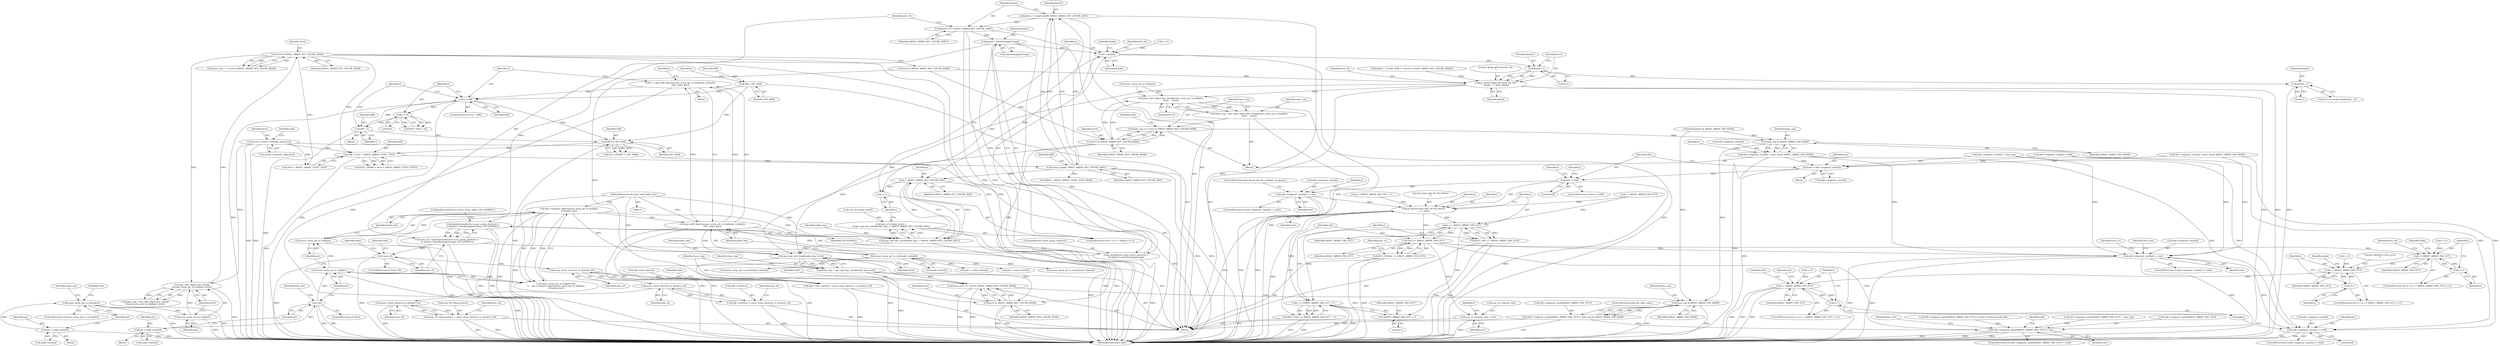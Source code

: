 digraph "0_linux_ea6789980fdaa610d7eb63602c746bf6ec70cd2b@API" {
"1000924" [label="(Call,keylen * sizeof(unsigned long))"];
"1000915" [label="(Call,keylen >>= ASSOC_ARRAY_KEY_CHUNK_SHIFT)"];
"1000910" [label="(Call,keylen = round_up(diff, ASSOC_ARRAY_KEY_CHUNK_SIZE))"];
"1000912" [label="(Call,round_up(diff, ASSOC_ARRAY_KEY_CHUNK_SIZE))"];
"1000905" [label="(Call,diff < level + ASSOC_ARRAY_LEVEL_STEP)"];
"1000901" [label="(Call,diff == INT_MAX)"];
"1000889" [label="(Call,x < diff)"];
"1000878" [label="(Call,x = ops->diff_objects(assoc_array_ptr_to_leaf(node->slots[i]),\n\t\t\t\t\t  index_key))"];
"1000880" [label="(Call,ops->diff_objects(assoc_array_ptr_to_leaf(node->slots[i]),\n\t\t\t\t\t  index_key))"];
"1000881" [label="(Call,assoc_array_ptr_to_leaf(node->slots[i]))"];
"1000202" [label="(Call,ops->compare_object(assoc_array_ptr_to_leaf(ptr),\n\t\t\t\t\tindex_key))"];
"1000203" [label="(Call,assoc_array_ptr_to_leaf(ptr))"];
"1000200" [label="(Call,assoc_array_ptr_is_leaf(ptr))"];
"1000191" [label="(Call,!ptr)"];
"1000183" [label="(Call,ptr = node->slots[i])"];
"1000119" [label="(MethodParameterIn,const void *index_key)"];
"1000864" [label="(Call,diff = INT_MAX)"];
"1000897" [label="(Call,diff = x)"];
"1000894" [label="(Call,x < 0)"];
"1000148" [label="(Call,level\t= result->terminal_node.level)"];
"1000345" [label="(Call,level & ASSOC_ARRAY_KEY_CHUNK_MASK)"];
"1000339" [label="(Call,ops->get_object_key_chunk(\n\t\t\tassoc_array_ptr_to_leaf(ptr), level))"];
"1000340" [label="(Call,assoc_array_ptr_to_leaf(ptr))"];
"1000323" [label="(Call,assoc_array_ptr_is_meta(ptr))"];
"1000315" [label="(Call,ptr = node->slots[i])"];
"1000920" [label="(Call,kzalloc(sizeof(struct assoc_array_shortcut) +\n\t\t\t keylen * sizeof(unsigned long), GFP_KERNEL))"];
"1000918" [label="(Call,new_s0 = kzalloc(sizeof(struct assoc_array_shortcut) +\n\t\t\t keylen * sizeof(unsigned long), GFP_KERNEL))"];
"1000930" [label="(Call,!new_s0)"];
"1000940" [label="(Call,assoc_array_shortcut_to_ptr(new_s0))"];
"1000934" [label="(Call,edit->new_meta[2] = assoc_array_shortcut_to_ptr(new_s0))"];
"1000950" [label="(Call,assoc_array_shortcut_to_ptr(new_s0))"];
"1000942" [label="(Call,edit->set[0].to = assoc_array_shortcut_to_ptr(new_s0))"];
"1000976" [label="(Call,assoc_array_shortcut_to_ptr(new_s0))"];
"1000972" [label="(Call,new_n0->back_pointer = assoc_array_shortcut_to_ptr(new_s0))"];
"1000921" [label="(Call,sizeof(struct assoc_array_shortcut) +\n\t\t\t keylen * sizeof(unsigned long))"];
"1001016" [label="(Call,i < keylen)"];
"1001029" [label="(Call,i * ASSOC_ARRAY_KEY_CHUNK_SIZE)"];
"1001019" [label="(Call,i++)"];
"1001027" [label="(Call,ops->get_key_chunk(index_key, i * ASSOC_ARRAY_KEY_CHUNK_SIZE))"];
"1001021" [label="(Call,new_s0->index_key[i] =\n\t\t\tops->get_key_chunk(index_key, i * ASSOC_ARRAY_KEY_CHUNK_SIZE))"];
"1001094" [label="(Call,ops->get_key_chunk(index_key, level))"];
"1001092" [label="(Call,base_seg = ops->get_key_chunk(index_key, level))"];
"1001097" [label="(Call,base_seg >>= level & ASSOC_ARRAY_KEY_CHUNK_MASK)"];
"1001108" [label="(Call,base_seg & ASSOC_ARRAY_FAN_MASK)"];
"1001102" [label="(Call,edit->segment_cache[ASSOC_ARRAY_FAN_OUT] = base_seg & ASSOC_ARRAY_FAN_MASK)"];
"1000666" [label="(Call,edit->segment_cache[ASSOC_ARRAY_FAN_OUT] != slot)"];
"1001099" [label="(Call,level & ASSOC_ARRAY_KEY_CHUNK_MASK)"];
"1001041" [label="(Call,keylen - 1)"];
"1001039" [label="(Call,pr_devel(\"blank off [%zu] %d: %lx\n\", keylen - 1, level, blank))"];
"1001074" [label="(Call,ops->get_object_key_chunk(assoc_array_ptr_to_leaf(ptr),\n\t\t\t\t\t\t     level))"];
"1001072" [label="(Call,base_seg = ops->get_object_key_chunk(assoc_array_ptr_to_leaf(ptr),\n\t\t\t\t\t\t     level))"];
"1001078" [label="(Call,base_seg >>= level & ASSOC_ARRAY_KEY_CHUNK_MASK)"];
"1001089" [label="(Call,base_seg & ASSOC_ARRAY_FAN_MASK)"];
"1001083" [label="(Call,edit->segment_cache[i] = base_seg & ASSOC_ARRAY_FAN_MASK)"];
"1000478" [label="(Call,slot = edit->segment_cache[i])"];
"1000486" [label="(Call,slot != 0xff)"];
"1000503" [label="(Call,edit->segment_cache[j] == slot)"];
"1000512" [label="(Call,pr_devel(\"same slot: %x %x [%02x]\n\", i, j, slot))"];
"1000518" [label="(Call,i >= ASSOC_ARRAY_FAN_OUT)"];
"1000517" [label="(Call,BUG_ON(i >= ASSOC_ARRAY_FAN_OUT))"];
"1000522" [label="(Call,j >= ASSOC_ARRAY_FAN_OUT + 1)"];
"1000521" [label="(Call,BUG_ON(j >= ASSOC_ARRAY_FAN_OUT + 1))"];
"1000524" [label="(Call,ASSOC_ARRAY_FAN_OUT + 1)"];
"1000528" [label="(Call,slot >= ASSOC_ARRAY_FAN_OUT)"];
"1000527" [label="(Call,BUG_ON(slot >= ASSOC_ARRAY_FAN_OUT))"];
"1000531" [label="(Call,new_n1->parent_slot = slot)"];
"1000540" [label="(Call,i < ASSOC_ARRAY_FAN_OUT)"];
"1000543" [label="(Call,i++)"];
"1000598" [label="(Call,i < ASSOC_ARRAY_FAN_OUT)"];
"1000601" [label="(Call,i++)"];
"1000732" [label="(Call,i < ASSOC_ARRAY_FAN_OUT)"];
"1000735" [label="(Call,i++)"];
"1000613" [label="(Call,edit->segment_cache[i] == slot)"];
"1000739" [label="(Call,edit->segment_cache[i] == 0xff)"];
"1001080" [label="(Call,level & ASSOC_ARRAY_KEY_CHUNK_MASK)"];
"1001051" [label="(Call,keylen - 1)"];
"1000919" [label="(Identifier,new_s0)"];
"1000977" [label="(Identifier,new_s0)"];
"1001047" [label="(Call,new_s0->index_key[keylen - 1])"];
"1000182" [label="(Block,)"];
"1000509" [label="(Identifier,slot)"];
"1000326" [label="(Call,edit->segment_cache[i] = 0xff)"];
"1001065" [label="(Call,ptr = node->slots[i])"];
"1000943" [label="(Call,edit->set[0].to)"];
"1000486" [label="(Call,slot != 0xff)"];
"1000315" [label="(Call,ptr = node->slots[i])"];
"1000930" [label="(Call,!new_s0)"];
"1000314" [label="(Block,)"];
"1000866" [label="(Identifier,INT_MAX)"];
"1000522" [label="(Call,j >= ASSOC_ARRAY_FAN_OUT + 1)"];
"1001112" [label="(MethodReturn,static bool)"];
"1001098" [label="(Identifier,base_seg)"];
"1000530" [label="(Identifier,ASSOC_ARRAY_FAN_OUT)"];
"1000487" [label="(Identifier,slot)"];
"1000729" [label="(Call,i = 0)"];
"1001094" [label="(Call,ops->get_key_chunk(index_key, level))"];
"1001040" [label="(Literal,\"blank off [%zu] %d: %lx\n\")"];
"1001072" [label="(Call,base_seg = ops->get_object_key_chunk(assoc_array_ptr_to_leaf(ptr),\n\t\t\t\t\t\t     level))"];
"1001073" [label="(Identifier,base_seg)"];
"1001064" [label="(Block,)"];
"1000479" [label="(Identifier,slot)"];
"1000920" [label="(Call,kzalloc(sizeof(struct assoc_array_shortcut) +\n\t\t\t keylen * sizeof(unsigned long), GFP_KERNEL))"];
"1000747" [label="(Call,ptr = node->slots[i])"];
"1000346" [label="(Identifier,level)"];
"1001074" [label="(Call,ops->get_object_key_chunk(assoc_array_ptr_to_leaf(ptr),\n\t\t\t\t\t\t     level))"];
"1000608" [label="(Identifier,node)"];
"1001101" [label="(Identifier,ASSOC_ARRAY_KEY_CHUNK_MASK)"];
"1000732" [label="(Call,i < ASSOC_ARRAY_FAN_OUT)"];
"1000950" [label="(Call,assoc_array_shortcut_to_ptr(new_s0))"];
"1000541" [label="(Identifier,i)"];
"1000905" [label="(Call,diff < level + ASSOC_ARRAY_LEVEL_STEP)"];
"1001078" [label="(Call,base_seg >>= level & ASSOC_ARRAY_KEY_CHUNK_MASK)"];
"1000904" [label="(Call,BUG_ON(diff < level + ASSOC_ARRAY_LEVEL_STEP))"];
"1000514" [label="(Identifier,i)"];
"1001019" [label="(Call,i++)"];
"1000195" [label="(Identifier,free_slot)"];
"1000976" [label="(Call,assoc_array_shortcut_to_ptr(new_s0))"];
"1000946" [label="(Identifier,edit)"];
"1001099" [label="(Call,level & ASSOC_ARRAY_KEY_CHUNK_MASK)"];
"1000537" [label="(Call,i = 0)"];
"1000533" [label="(Identifier,new_n1)"];
"1000893" [label="(Call,BUG_ON(x < 0))"];
"1001063" [label="(Identifier,i)"];
"1001012" [label="(ControlStructure,for (i = 0; i < keylen; i++))"];
"1000510" [label="(ControlStructure,goto found_slot_for_multiple_occupancy;)"];
"1001102" [label="(Call,edit->segment_cache[ASSOC_ARRAY_FAN_OUT] = base_seg & ASSOC_ARRAY_FAN_MASK)"];
"1000906" [label="(Identifier,diff)"];
"1000887" [label="(Identifier,index_key)"];
"1001095" [label="(Identifier,index_key)"];
"1000924" [label="(Call,keylen * sizeof(unsigned long))"];
"1001024" [label="(Identifier,new_s0)"];
"1001013" [label="(Call,i = 0)"];
"1000512" [label="(Call,pr_devel(\"same slot: %x %x [%02x]\n\", i, j, slot))"];
"1000922" [label="(Call,sizeof(struct assoc_array_shortcut))"];
"1001091" [label="(Identifier,ASSOC_ARRAY_FAN_MASK)"];
"1000503" [label="(Call,edit->segment_cache[j] == slot)"];
"1000734" [label="(Identifier,ASSOC_ARRAY_FAN_OUT)"];
"1000897" [label="(Call,diff = x)"];
"1000942" [label="(Call,edit->set[0].to = assoc_array_shortcut_to_ptr(new_s0))"];
"1000929" [label="(ControlStructure,if (!new_s0))"];
"1000495" [label="(Call,j < ASSOC_ARRAY_FAN_OUT + 1)"];
"1000595" [label="(Call,i = 0)"];
"1000738" [label="(ControlStructure,if (edit->segment_cache[i] == 0xff))"];
"1001081" [label="(Identifier,level)"];
"1001103" [label="(Call,edit->segment_cache[ASSOC_ARRAY_FAN_OUT])"];
"1000911" [label="(Identifier,keylen)"];
"1000513" [label="(Literal,\"same slot: %x %x [%02x]\n\")"];
"1001021" [label="(Call,new_s0->index_key[i] =\n\t\t\tops->get_key_chunk(index_key, i * ASSOC_ARRAY_KEY_CHUNK_SIZE))"];
"1001036" [label="(Call,level & ASSOC_ARRAY_KEY_CHUNK_MASK)"];
"1001020" [label="(Identifier,i)"];
"1001105" [label="(Identifier,edit)"];
"1000205" [label="(Identifier,index_key)"];
"1000940" [label="(Call,assoc_array_shortcut_to_ptr(new_s0))"];
"1000890" [label="(Identifier,x)"];
"1001096" [label="(Identifier,level)"];
"1000527" [label="(Call,BUG_ON(slot >= ASSOC_ARRAY_FAN_OUT))"];
"1000323" [label="(Call,assoc_array_ptr_is_meta(ptr))"];
"1000340" [label="(Call,assoc_array_ptr_to_leaf(ptr))"];
"1000520" [label="(Identifier,ASSOC_ARRAY_FAN_OUT)"];
"1001022" [label="(Call,new_s0->index_key[i])"];
"1000740" [label="(Call,edit->segment_cache[i])"];
"1000546" [label="(Call,assoc_array_ptr_is_meta(node->slots[i]))"];
"1000119" [label="(MethodParameterIn,const void *index_key)"];
"1000672" [label="(Identifier,slot)"];
"1001090" [label="(Identifier,base_seg)"];
"1000542" [label="(Identifier,ASSOC_ARRAY_FAN_OUT)"];
"1000918" [label="(Call,new_s0 = kzalloc(sizeof(struct assoc_array_shortcut) +\n\t\t\t keylen * sizeof(unsigned long), GFP_KERNEL))"];
"1000575" [label="(Identifier,new_n0)"];
"1000876" [label="(Block,)"];
"1000200" [label="(Call,assoc_array_ptr_is_leaf(ptr))"];
"1001092" [label="(Call,base_seg = ops->get_key_chunk(index_key, level))"];
"1001049" [label="(Identifier,new_s0)"];
"1000477" [label="(Block,)"];
"1000488" [label="(Literal,0xff)"];
"1001052" [label="(Identifier,keylen)"];
"1000341" [label="(Identifier,ptr)"];
"1000917" [label="(Identifier,ASSOC_ARRAY_KEY_CHUNK_SHIFT)"];
"1000544" [label="(Identifier,i)"];
"1001053" [label="(Literal,1)"];
"1001051" [label="(Call,keylen - 1)"];
"1000925" [label="(Identifier,keylen)"];
"1000869" [label="(Identifier,i)"];
"1000149" [label="(Identifier,level)"];
"1001079" [label="(Identifier,base_seg)"];
"1000619" [label="(Identifier,slot)"];
"1001018" [label="(Identifier,keylen)"];
"1000933" [label="(Identifier,false)"];
"1000642" [label="(Identifier,free_slot)"];
"1000192" [label="(Identifier,ptr)"];
"1000343" [label="(Call,base_seg >>= level & ASSOC_ARRAY_KEY_CHUNK_MASK)"];
"1000614" [label="(Call,edit->segment_cache[i])"];
"1001089" [label="(Call,base_seg & ASSOC_ARRAY_FAN_MASK)"];
"1000910" [label="(Call,keylen = round_up(diff, ASSOC_ARRAY_KEY_CHUNK_SIZE))"];
"1000748" [label="(Identifier,ptr)"];
"1000889" [label="(Call,x < diff)"];
"1000728" [label="(ControlStructure,for (i = 0; i < ASSOC_ARRAY_FAN_OUT; i++))"];
"1000521" [label="(Call,BUG_ON(j >= ASSOC_ARRAY_FAN_OUT + 1))"];
"1000941" [label="(Identifier,new_s0)"];
"1000523" [label="(Identifier,j)"];
"1000926" [label="(Call,sizeof(unsigned long))"];
"1000624" [label="(Identifier,new_n1)"];
"1000914" [label="(Identifier,ASSOC_ARRAY_KEY_CHUNK_SIZE)"];
"1000677" [label="(Identifier,free_slot)"];
"1001028" [label="(Identifier,index_key)"];
"1000348" [label="(Call,edit->segment_cache[i] = base_seg & ASSOC_ARRAY_FAN_MASK)"];
"1000894" [label="(Call,x < 0)"];
"1001108" [label="(Call,base_seg & ASSOC_ARRAY_FAN_MASK)"];
"1000901" [label="(Call,diff == INT_MAX)"];
"1000973" [label="(Call,new_n0->back_pointer)"];
"1001080" [label="(Call,level & ASSOC_ARRAY_KEY_CHUNK_MASK)"];
"1000891" [label="(Identifier,diff)"];
"1000345" [label="(Call,level & ASSOC_ARRAY_KEY_CHUNK_MASK)"];
"1000491" [label="(Identifier,j)"];
"1001100" [label="(Identifier,level)"];
"1001033" [label="(Identifier,blank)"];
"1000602" [label="(Identifier,i)"];
"1000540" [label="(Call,i < ASSOC_ARRAY_FAN_OUT)"];
"1000666" [label="(Call,edit->segment_cache[ASSOC_ARRAY_FAN_OUT] != slot)"];
"1000531" [label="(Call,new_n1->parent_slot = slot)"];
"1000517" [label="(Call,BUG_ON(i >= ASSOC_ARRAY_FAN_OUT))"];
"1000600" [label="(Identifier,ASSOC_ARRAY_FAN_OUT)"];
"1000155" [label="(Call,edit->segment_cache[ASSOC_ARRAY_FAN_OUT] = result->terminal_node.slot)"];
"1000204" [label="(Identifier,ptr)"];
"1000934" [label="(Call,edit->new_meta[2] = assoc_array_shortcut_to_ptr(new_s0))"];
"1000485" [label="(ControlStructure,if (slot != 0xff))"];
"1000880" [label="(Call,ops->diff_objects(assoc_array_ptr_to_leaf(node->slots[i]),\n\t\t\t\t\t  index_key))"];
"1000529" [label="(Identifier,slot)"];
"1000733" [label="(Identifier,i)"];
"1000535" [label="(Identifier,slot)"];
"1000742" [label="(Identifier,edit)"];
"1000190" [label="(ControlStructure,if (!ptr))"];
"1000480" [label="(Call,edit->segment_cache[i])"];
"1001083" [label="(Call,edit->segment_cache[i] = base_seg & ASSOC_ARRAY_FAN_MASK)"];
"1000915" [label="(Call,keylen >>= ASSOC_ARRAY_KEY_CHUNK_SHIFT)"];
"1000337" [label="(Call,base_seg = ops->get_object_key_chunk(\n\t\t\tassoc_array_ptr_to_leaf(ptr), level))"];
"1000875" [label="(Identifier,i)"];
"1000902" [label="(Identifier,diff)"];
"1000148" [label="(Call,level\t= result->terminal_node.level)"];
"1000538" [label="(Identifier,i)"];
"1001045" [label="(Identifier,blank)"];
"1001075" [label="(Call,assoc_array_ptr_to_leaf(ptr))"];
"1000536" [label="(ControlStructure,for (i = 0; i < ASSOC_ARRAY_FAN_OUT; i++))"];
"1000792" [label="(Identifier,ptr)"];
"1000183" [label="(Call,ptr = node->slots[i])"];
"1000888" [label="(ControlStructure,if (x < diff))"];
"1000931" [label="(Identifier,new_s0)"];
"1000937" [label="(Identifier,edit)"];
"1000532" [label="(Call,new_n1->parent_slot)"];
"1000549" [label="(Identifier,node)"];
"1000613" [label="(Call,edit->segment_cache[i] == slot)"];
"1000476" [label="(Identifier,i)"];
"1000864" [label="(Call,diff = INT_MAX)"];
"1000347" [label="(Identifier,ASSOC_ARRAY_KEY_CHUNK_MASK)"];
"1000329" [label="(Identifier,edit)"];
"1000896" [label="(Literal,0)"];
"1000338" [label="(Identifier,base_seg)"];
"1001041" [label="(Call,keylen - 1)"];
"1001111" [label="(ControlStructure,goto do_split_node;)"];
"1000665" [label="(ControlStructure,if (edit->segment_cache[ASSOC_ARRAY_FAN_OUT] != slot))"];
"1001077" [label="(Identifier,level)"];
"1000525" [label="(Identifier,ASSOC_ARRAY_FAN_OUT)"];
"1000283" [label="(Call,kzalloc(sizeof(struct assoc_array_node), GFP_KERNEL))"];
"1000704" [label="(Identifier,edit)"];
"1000516" [label="(Identifier,slot)"];
"1001086" [label="(Identifier,edit)"];
"1000524" [label="(Call,ASSOC_ARRAY_FAN_OUT + 1)"];
"1000745" [label="(Literal,0xff)"];
"1000317" [label="(Call,node->slots[i])"];
"1000150" [label="(Call,result->terminal_node.level)"];
"1001027" [label="(Call,ops->get_key_chunk(index_key, i * ASSOC_ARRAY_KEY_CHUNK_SIZE))"];
"1000543" [label="(Call,i++)"];
"1000662" [label="(Literal,\"filtered: f=%x n=%x\n\")"];
"1000158" [label="(Identifier,edit)"];
"1000601" [label="(Call,i++)"];
"1001042" [label="(Identifier,keylen)"];
"1000403" [label="(Call,edit->segment_cache[ASSOC_ARRAY_FAN_OUT] ^ base_seg)"];
"1000916" [label="(Identifier,keylen)"];
"1000121" [label="(Block,)"];
"1000912" [label="(Call,round_up(diff, ASSOC_ARRAY_KEY_CHUNK_SIZE))"];
"1000865" [label="(Identifier,diff)"];
"1000342" [label="(Identifier,level)"];
"1000324" [label="(Identifier,ptr)"];
"1000384" [label="(Call,edit->segment_cache[i] ^ base_seg)"];
"1000515" [label="(Identifier,j)"];
"1000519" [label="(Identifier,i)"];
"1000667" [label="(Call,edit->segment_cache[ASSOC_ARRAY_FAN_OUT])"];
"1000612" [label="(ControlStructure,if (edit->segment_cache[i] == slot))"];
"1000972" [label="(Call,new_n0->back_pointer = assoc_array_shortcut_to_ptr(new_s0))"];
"1000913" [label="(Identifier,diff)"];
"1000881" [label="(Call,assoc_array_ptr_to_leaf(node->slots[i]))"];
"1001084" [label="(Call,edit->segment_cache[i])"];
"1000316" [label="(Identifier,ptr)"];
"1000903" [label="(Identifier,INT_MAX)"];
"1001017" [label="(Identifier,i)"];
"1000526" [label="(Literal,1)"];
"1000739" [label="(Call,edit->segment_cache[i] == 0xff)"];
"1000191" [label="(Call,!ptr)"];
"1000900" [label="(Call,BUG_ON(diff == INT_MAX))"];
"1000478" [label="(Call,slot = edit->segment_cache[i])"];
"1001032" [label="(Call,blank = ULONG_MAX << (level & ASSOC_ARRAY_KEY_CHUNK_MASK))"];
"1000518" [label="(Call,i >= ASSOC_ARRAY_FAN_OUT)"];
"1000502" [label="(ControlStructure,if (edit->segment_cache[j] == slot))"];
"1001093" [label="(Identifier,base_seg)"];
"1000504" [label="(Call,edit->segment_cache[j])"];
"1000184" [label="(Identifier,ptr)"];
"1000898" [label="(Identifier,diff)"];
"1001029" [label="(Call,i * ASSOC_ARRAY_KEY_CHUNK_SIZE)"];
"1000735" [label="(Call,i++)"];
"1001001" [label="(Call,diff & ~ASSOC_ARRAY_LEVEL_STEP_MASK)"];
"1000203" [label="(Call,assoc_array_ptr_to_leaf(ptr))"];
"1000879" [label="(Identifier,x)"];
"1000935" [label="(Call,edit->new_meta[2])"];
"1000501" [label="(Identifier,j)"];
"1000892" [label="(Block,)"];
"1000954" [label="(Identifier,new_s0)"];
"1000396" [label="(Call,dissimilarity & ASSOC_ARRAY_FAN_MASK)"];
"1000951" [label="(Identifier,new_s0)"];
"1000907" [label="(Call,level + ASSOC_ARRAY_LEVEL_STEP)"];
"1000472" [label="(Call,i < ASSOC_ARRAY_FAN_OUT)"];
"1000878" [label="(Call,x = ops->diff_objects(assoc_array_ptr_to_leaf(node->slots[i]),\n\t\t\t\t\t  index_key))"];
"1001039" [label="(Call,pr_devel(\"blank off [%zu] %d: %lx\n\", keylen - 1, level, blank))"];
"1000895" [label="(Identifier,x)"];
"1000882" [label="(Call,node->slots[i])"];
"1000322" [label="(ControlStructure,if (assoc_array_ptr_is_meta(ptr)))"];
"1001097" [label="(Call,base_seg >>= level & ASSOC_ARRAY_KEY_CHUNK_MASK)"];
"1001043" [label="(Literal,1)"];
"1000202" [label="(Call,ops->compare_object(assoc_array_ptr_to_leaf(ptr),\n\t\t\t\t\tindex_key))"];
"1001016" [label="(Call,i < keylen)"];
"1000921" [label="(Call,sizeof(struct assoc_array_shortcut) +\n\t\t\t keylen * sizeof(unsigned long))"];
"1001082" [label="(Identifier,ASSOC_ARRAY_KEY_CHUNK_MASK)"];
"1000528" [label="(Call,slot >= ASSOC_ARRAY_FAN_OUT)"];
"1000201" [label="(Identifier,ptr)"];
"1001031" [label="(Identifier,ASSOC_ARRAY_KEY_CHUNK_SIZE)"];
"1000928" [label="(Identifier,GFP_KERNEL)"];
"1001030" [label="(Identifier,i)"];
"1000598" [label="(Call,i < ASSOC_ARRAY_FAN_OUT)"];
"1000599" [label="(Identifier,i)"];
"1001109" [label="(Identifier,base_seg)"];
"1000736" [label="(Identifier,i)"];
"1000339" [label="(Call,ops->get_object_key_chunk(\n\t\t\tassoc_array_ptr_to_leaf(ptr), level))"];
"1001044" [label="(Identifier,level)"];
"1000185" [label="(Call,node->slots[i])"];
"1000199" [label="(Call,assoc_array_ptr_is_leaf(ptr) &&\n\t\t    ops->compare_object(assoc_array_ptr_to_leaf(ptr),\n\t\t\t\t\tindex_key))"];
"1000980" [label="(Identifier,new_n0)"];
"1000899" [label="(Identifier,x)"];
"1001110" [label="(Identifier,ASSOC_ARRAY_FAN_MASK)"];
"1000605" [label="(Call,assoc_array_ptr_is_meta(node->slots[i]))"];
"1000594" [label="(ControlStructure,for (i = 0; i < ASSOC_ARRAY_FAN_OUT; i++))"];
"1000924" -> "1000921"  [label="AST: "];
"1000924" -> "1000926"  [label="CFG: "];
"1000925" -> "1000924"  [label="AST: "];
"1000926" -> "1000924"  [label="AST: "];
"1000921" -> "1000924"  [label="CFG: "];
"1000924" -> "1001112"  [label="DDG: "];
"1000924" -> "1000920"  [label="DDG: "];
"1000924" -> "1000921"  [label="DDG: "];
"1000915" -> "1000924"  [label="DDG: "];
"1000924" -> "1001016"  [label="DDG: "];
"1000915" -> "1000121"  [label="AST: "];
"1000915" -> "1000917"  [label="CFG: "];
"1000916" -> "1000915"  [label="AST: "];
"1000917" -> "1000915"  [label="AST: "];
"1000919" -> "1000915"  [label="CFG: "];
"1000915" -> "1001112"  [label="DDG: "];
"1000915" -> "1001112"  [label="DDG: "];
"1000910" -> "1000915"  [label="DDG: "];
"1000910" -> "1000121"  [label="AST: "];
"1000910" -> "1000912"  [label="CFG: "];
"1000911" -> "1000910"  [label="AST: "];
"1000912" -> "1000910"  [label="AST: "];
"1000916" -> "1000910"  [label="CFG: "];
"1000910" -> "1001112"  [label="DDG: "];
"1000912" -> "1000910"  [label="DDG: "];
"1000912" -> "1000910"  [label="DDG: "];
"1000912" -> "1000914"  [label="CFG: "];
"1000913" -> "1000912"  [label="AST: "];
"1000914" -> "1000912"  [label="AST: "];
"1000912" -> "1001112"  [label="DDG: "];
"1000912" -> "1001112"  [label="DDG: "];
"1000905" -> "1000912"  [label="DDG: "];
"1000912" -> "1001001"  [label="DDG: "];
"1000912" -> "1001029"  [label="DDG: "];
"1000905" -> "1000904"  [label="AST: "];
"1000905" -> "1000907"  [label="CFG: "];
"1000906" -> "1000905"  [label="AST: "];
"1000907" -> "1000905"  [label="AST: "];
"1000904" -> "1000905"  [label="CFG: "];
"1000905" -> "1001112"  [label="DDG: "];
"1000905" -> "1000904"  [label="DDG: "];
"1000905" -> "1000904"  [label="DDG: "];
"1000901" -> "1000905"  [label="DDG: "];
"1000148" -> "1000905"  [label="DDG: "];
"1000345" -> "1000905"  [label="DDG: "];
"1000901" -> "1000900"  [label="AST: "];
"1000901" -> "1000903"  [label="CFG: "];
"1000902" -> "1000901"  [label="AST: "];
"1000903" -> "1000901"  [label="AST: "];
"1000900" -> "1000901"  [label="CFG: "];
"1000901" -> "1001112"  [label="DDG: "];
"1000901" -> "1000900"  [label="DDG: "];
"1000901" -> "1000900"  [label="DDG: "];
"1000889" -> "1000901"  [label="DDG: "];
"1000864" -> "1000901"  [label="DDG: "];
"1000897" -> "1000901"  [label="DDG: "];
"1000889" -> "1000888"  [label="AST: "];
"1000889" -> "1000891"  [label="CFG: "];
"1000890" -> "1000889"  [label="AST: "];
"1000891" -> "1000889"  [label="AST: "];
"1000895" -> "1000889"  [label="CFG: "];
"1000875" -> "1000889"  [label="CFG: "];
"1000889" -> "1001112"  [label="DDG: "];
"1000889" -> "1001112"  [label="DDG: "];
"1000878" -> "1000889"  [label="DDG: "];
"1000864" -> "1000889"  [label="DDG: "];
"1000897" -> "1000889"  [label="DDG: "];
"1000889" -> "1000894"  [label="DDG: "];
"1000878" -> "1000876"  [label="AST: "];
"1000878" -> "1000880"  [label="CFG: "];
"1000879" -> "1000878"  [label="AST: "];
"1000880" -> "1000878"  [label="AST: "];
"1000890" -> "1000878"  [label="CFG: "];
"1000878" -> "1001112"  [label="DDG: "];
"1000880" -> "1000878"  [label="DDG: "];
"1000880" -> "1000878"  [label="DDG: "];
"1000880" -> "1000887"  [label="CFG: "];
"1000881" -> "1000880"  [label="AST: "];
"1000887" -> "1000880"  [label="AST: "];
"1000880" -> "1001112"  [label="DDG: "];
"1000880" -> "1001112"  [label="DDG: "];
"1000881" -> "1000880"  [label="DDG: "];
"1000202" -> "1000880"  [label="DDG: "];
"1000119" -> "1000880"  [label="DDG: "];
"1000880" -> "1001027"  [label="DDG: "];
"1000880" -> "1001094"  [label="DDG: "];
"1000881" -> "1000882"  [label="CFG: "];
"1000882" -> "1000881"  [label="AST: "];
"1000887" -> "1000881"  [label="CFG: "];
"1000881" -> "1001112"  [label="DDG: "];
"1000881" -> "1000546"  [label="DDG: "];
"1000881" -> "1000605"  [label="DDG: "];
"1000881" -> "1000747"  [label="DDG: "];
"1000881" -> "1001065"  [label="DDG: "];
"1000202" -> "1000199"  [label="AST: "];
"1000202" -> "1000205"  [label="CFG: "];
"1000203" -> "1000202"  [label="AST: "];
"1000205" -> "1000202"  [label="AST: "];
"1000199" -> "1000202"  [label="CFG: "];
"1000202" -> "1001112"  [label="DDG: "];
"1000202" -> "1001112"  [label="DDG: "];
"1000202" -> "1000199"  [label="DDG: "];
"1000202" -> "1000199"  [label="DDG: "];
"1000203" -> "1000202"  [label="DDG: "];
"1000119" -> "1000202"  [label="DDG: "];
"1000202" -> "1001027"  [label="DDG: "];
"1000202" -> "1001094"  [label="DDG: "];
"1000203" -> "1000204"  [label="CFG: "];
"1000204" -> "1000203"  [label="AST: "];
"1000205" -> "1000203"  [label="CFG: "];
"1000203" -> "1001112"  [label="DDG: "];
"1000200" -> "1000203"  [label="DDG: "];
"1000200" -> "1000199"  [label="AST: "];
"1000200" -> "1000201"  [label="CFG: "];
"1000201" -> "1000200"  [label="AST: "];
"1000204" -> "1000200"  [label="CFG: "];
"1000199" -> "1000200"  [label="CFG: "];
"1000200" -> "1001112"  [label="DDG: "];
"1000200" -> "1000199"  [label="DDG: "];
"1000191" -> "1000200"  [label="DDG: "];
"1000191" -> "1000190"  [label="AST: "];
"1000191" -> "1000192"  [label="CFG: "];
"1000192" -> "1000191"  [label="AST: "];
"1000195" -> "1000191"  [label="CFG: "];
"1000201" -> "1000191"  [label="CFG: "];
"1000191" -> "1001112"  [label="DDG: "];
"1000191" -> "1001112"  [label="DDG: "];
"1000183" -> "1000191"  [label="DDG: "];
"1000183" -> "1000182"  [label="AST: "];
"1000183" -> "1000185"  [label="CFG: "];
"1000184" -> "1000183"  [label="AST: "];
"1000185" -> "1000183"  [label="AST: "];
"1000192" -> "1000183"  [label="CFG: "];
"1000183" -> "1001112"  [label="DDG: "];
"1000119" -> "1000116"  [label="AST: "];
"1000119" -> "1001112"  [label="DDG: "];
"1000119" -> "1001027"  [label="DDG: "];
"1000119" -> "1001094"  [label="DDG: "];
"1000864" -> "1000121"  [label="AST: "];
"1000864" -> "1000866"  [label="CFG: "];
"1000865" -> "1000864"  [label="AST: "];
"1000866" -> "1000864"  [label="AST: "];
"1000869" -> "1000864"  [label="CFG: "];
"1000897" -> "1000892"  [label="AST: "];
"1000897" -> "1000899"  [label="CFG: "];
"1000898" -> "1000897"  [label="AST: "];
"1000899" -> "1000897"  [label="AST: "];
"1000875" -> "1000897"  [label="CFG: "];
"1000897" -> "1001112"  [label="DDG: "];
"1000894" -> "1000897"  [label="DDG: "];
"1000894" -> "1000893"  [label="AST: "];
"1000894" -> "1000896"  [label="CFG: "];
"1000895" -> "1000894"  [label="AST: "];
"1000896" -> "1000894"  [label="AST: "];
"1000893" -> "1000894"  [label="CFG: "];
"1000894" -> "1000893"  [label="DDG: "];
"1000894" -> "1000893"  [label="DDG: "];
"1000148" -> "1000121"  [label="AST: "];
"1000148" -> "1000150"  [label="CFG: "];
"1000149" -> "1000148"  [label="AST: "];
"1000150" -> "1000148"  [label="AST: "];
"1000158" -> "1000148"  [label="CFG: "];
"1000148" -> "1001112"  [label="DDG: "];
"1000148" -> "1001112"  [label="DDG: "];
"1000148" -> "1000339"  [label="DDG: "];
"1000148" -> "1000907"  [label="DDG: "];
"1000345" -> "1000343"  [label="AST: "];
"1000345" -> "1000347"  [label="CFG: "];
"1000346" -> "1000345"  [label="AST: "];
"1000347" -> "1000345"  [label="AST: "];
"1000343" -> "1000345"  [label="CFG: "];
"1000345" -> "1001112"  [label="DDG: "];
"1000345" -> "1001112"  [label="DDG: "];
"1000345" -> "1000339"  [label="DDG: "];
"1000345" -> "1000343"  [label="DDG: "];
"1000345" -> "1000343"  [label="DDG: "];
"1000339" -> "1000345"  [label="DDG: "];
"1000345" -> "1000907"  [label="DDG: "];
"1000345" -> "1001036"  [label="DDG: "];
"1000339" -> "1000337"  [label="AST: "];
"1000339" -> "1000342"  [label="CFG: "];
"1000340" -> "1000339"  [label="AST: "];
"1000342" -> "1000339"  [label="AST: "];
"1000337" -> "1000339"  [label="CFG: "];
"1000339" -> "1001112"  [label="DDG: "];
"1000339" -> "1000337"  [label="DDG: "];
"1000339" -> "1000337"  [label="DDG: "];
"1000340" -> "1000339"  [label="DDG: "];
"1000340" -> "1000341"  [label="CFG: "];
"1000341" -> "1000340"  [label="AST: "];
"1000342" -> "1000340"  [label="CFG: "];
"1000340" -> "1001112"  [label="DDG: "];
"1000323" -> "1000340"  [label="DDG: "];
"1000323" -> "1000322"  [label="AST: "];
"1000323" -> "1000324"  [label="CFG: "];
"1000324" -> "1000323"  [label="AST: "];
"1000329" -> "1000323"  [label="CFG: "];
"1000338" -> "1000323"  [label="CFG: "];
"1000323" -> "1001112"  [label="DDG: "];
"1000323" -> "1001112"  [label="DDG: "];
"1000315" -> "1000323"  [label="DDG: "];
"1000315" -> "1000314"  [label="AST: "];
"1000315" -> "1000317"  [label="CFG: "];
"1000316" -> "1000315"  [label="AST: "];
"1000317" -> "1000315"  [label="AST: "];
"1000324" -> "1000315"  [label="CFG: "];
"1000315" -> "1001112"  [label="DDG: "];
"1000920" -> "1000918"  [label="AST: "];
"1000920" -> "1000928"  [label="CFG: "];
"1000921" -> "1000920"  [label="AST: "];
"1000928" -> "1000920"  [label="AST: "];
"1000918" -> "1000920"  [label="CFG: "];
"1000920" -> "1001112"  [label="DDG: "];
"1000920" -> "1001112"  [label="DDG: "];
"1000920" -> "1000918"  [label="DDG: "];
"1000920" -> "1000918"  [label="DDG: "];
"1000283" -> "1000920"  [label="DDG: "];
"1000918" -> "1000121"  [label="AST: "];
"1000919" -> "1000918"  [label="AST: "];
"1000931" -> "1000918"  [label="CFG: "];
"1000918" -> "1001112"  [label="DDG: "];
"1000918" -> "1000930"  [label="DDG: "];
"1000930" -> "1000929"  [label="AST: "];
"1000930" -> "1000931"  [label="CFG: "];
"1000931" -> "1000930"  [label="AST: "];
"1000933" -> "1000930"  [label="CFG: "];
"1000937" -> "1000930"  [label="CFG: "];
"1000930" -> "1001112"  [label="DDG: "];
"1000930" -> "1001112"  [label="DDG: "];
"1000930" -> "1000940"  [label="DDG: "];
"1000940" -> "1000934"  [label="AST: "];
"1000940" -> "1000941"  [label="CFG: "];
"1000941" -> "1000940"  [label="AST: "];
"1000934" -> "1000940"  [label="CFG: "];
"1000940" -> "1000934"  [label="DDG: "];
"1000940" -> "1000950"  [label="DDG: "];
"1000934" -> "1000121"  [label="AST: "];
"1000935" -> "1000934"  [label="AST: "];
"1000946" -> "1000934"  [label="CFG: "];
"1000934" -> "1001112"  [label="DDG: "];
"1000950" -> "1000942"  [label="AST: "];
"1000950" -> "1000951"  [label="CFG: "];
"1000951" -> "1000950"  [label="AST: "];
"1000942" -> "1000950"  [label="CFG: "];
"1000950" -> "1000942"  [label="DDG: "];
"1000950" -> "1000976"  [label="DDG: "];
"1000942" -> "1000121"  [label="AST: "];
"1000943" -> "1000942"  [label="AST: "];
"1000954" -> "1000942"  [label="CFG: "];
"1000942" -> "1001112"  [label="DDG: "];
"1000976" -> "1000972"  [label="AST: "];
"1000976" -> "1000977"  [label="CFG: "];
"1000977" -> "1000976"  [label="AST: "];
"1000972" -> "1000976"  [label="CFG: "];
"1000976" -> "1001112"  [label="DDG: "];
"1000976" -> "1000972"  [label="DDG: "];
"1000972" -> "1000121"  [label="AST: "];
"1000973" -> "1000972"  [label="AST: "];
"1000980" -> "1000972"  [label="CFG: "];
"1000972" -> "1001112"  [label="DDG: "];
"1000972" -> "1001112"  [label="DDG: "];
"1000922" -> "1000921"  [label="AST: "];
"1000928" -> "1000921"  [label="CFG: "];
"1000921" -> "1001112"  [label="DDG: "];
"1001016" -> "1001012"  [label="AST: "];
"1001016" -> "1001018"  [label="CFG: "];
"1001017" -> "1001016"  [label="AST: "];
"1001018" -> "1001016"  [label="AST: "];
"1001024" -> "1001016"  [label="CFG: "];
"1001033" -> "1001016"  [label="CFG: "];
"1001016" -> "1001112"  [label="DDG: "];
"1001019" -> "1001016"  [label="DDG: "];
"1001013" -> "1001016"  [label="DDG: "];
"1001016" -> "1001029"  [label="DDG: "];
"1001016" -> "1001041"  [label="DDG: "];
"1001029" -> "1001027"  [label="AST: "];
"1001029" -> "1001031"  [label="CFG: "];
"1001030" -> "1001029"  [label="AST: "];
"1001031" -> "1001029"  [label="AST: "];
"1001027" -> "1001029"  [label="CFG: "];
"1001029" -> "1001112"  [label="DDG: "];
"1001029" -> "1001019"  [label="DDG: "];
"1001029" -> "1001027"  [label="DDG: "];
"1001029" -> "1001027"  [label="DDG: "];
"1001019" -> "1001012"  [label="AST: "];
"1001019" -> "1001020"  [label="CFG: "];
"1001020" -> "1001019"  [label="AST: "];
"1001017" -> "1001019"  [label="CFG: "];
"1001027" -> "1001021"  [label="AST: "];
"1001028" -> "1001027"  [label="AST: "];
"1001021" -> "1001027"  [label="CFG: "];
"1001027" -> "1001112"  [label="DDG: "];
"1001027" -> "1001021"  [label="DDG: "];
"1001027" -> "1001021"  [label="DDG: "];
"1001027" -> "1001094"  [label="DDG: "];
"1001021" -> "1001012"  [label="AST: "];
"1001022" -> "1001021"  [label="AST: "];
"1001020" -> "1001021"  [label="CFG: "];
"1001021" -> "1001112"  [label="DDG: "];
"1001021" -> "1001112"  [label="DDG: "];
"1001094" -> "1001092"  [label="AST: "];
"1001094" -> "1001096"  [label="CFG: "];
"1001095" -> "1001094"  [label="AST: "];
"1001096" -> "1001094"  [label="AST: "];
"1001092" -> "1001094"  [label="CFG: "];
"1001094" -> "1001112"  [label="DDG: "];
"1001094" -> "1001092"  [label="DDG: "];
"1001094" -> "1001092"  [label="DDG: "];
"1001039" -> "1001094"  [label="DDG: "];
"1001080" -> "1001094"  [label="DDG: "];
"1001094" -> "1001099"  [label="DDG: "];
"1001092" -> "1000121"  [label="AST: "];
"1001093" -> "1001092"  [label="AST: "];
"1001098" -> "1001092"  [label="CFG: "];
"1001092" -> "1001112"  [label="DDG: "];
"1001092" -> "1001097"  [label="DDG: "];
"1001097" -> "1000121"  [label="AST: "];
"1001097" -> "1001099"  [label="CFG: "];
"1001098" -> "1001097"  [label="AST: "];
"1001099" -> "1001097"  [label="AST: "];
"1001105" -> "1001097"  [label="CFG: "];
"1001097" -> "1001112"  [label="DDG: "];
"1001097" -> "1001112"  [label="DDG: "];
"1001099" -> "1001097"  [label="DDG: "];
"1001099" -> "1001097"  [label="DDG: "];
"1001097" -> "1001108"  [label="DDG: "];
"1001108" -> "1001102"  [label="AST: "];
"1001108" -> "1001110"  [label="CFG: "];
"1001109" -> "1001108"  [label="AST: "];
"1001110" -> "1001108"  [label="AST: "];
"1001102" -> "1001108"  [label="CFG: "];
"1001108" -> "1001112"  [label="DDG: "];
"1001108" -> "1001112"  [label="DDG: "];
"1001108" -> "1001102"  [label="DDG: "];
"1001108" -> "1001102"  [label="DDG: "];
"1000396" -> "1001108"  [label="DDG: "];
"1001089" -> "1001108"  [label="DDG: "];
"1001102" -> "1000121"  [label="AST: "];
"1001103" -> "1001102"  [label="AST: "];
"1001111" -> "1001102"  [label="CFG: "];
"1001102" -> "1001112"  [label="DDG: "];
"1001102" -> "1000666"  [label="DDG: "];
"1000666" -> "1000665"  [label="AST: "];
"1000666" -> "1000672"  [label="CFG: "];
"1000667" -> "1000666"  [label="AST: "];
"1000672" -> "1000666"  [label="AST: "];
"1000677" -> "1000666"  [label="CFG: "];
"1000704" -> "1000666"  [label="CFG: "];
"1000666" -> "1001112"  [label="DDG: "];
"1000666" -> "1001112"  [label="DDG: "];
"1000666" -> "1001112"  [label="DDG: "];
"1000403" -> "1000666"  [label="DDG: "];
"1000155" -> "1000666"  [label="DDG: "];
"1000613" -> "1000666"  [label="DDG: "];
"1000528" -> "1000666"  [label="DDG: "];
"1001099" -> "1001101"  [label="CFG: "];
"1001100" -> "1001099"  [label="AST: "];
"1001101" -> "1001099"  [label="AST: "];
"1001099" -> "1001112"  [label="DDG: "];
"1001099" -> "1001112"  [label="DDG: "];
"1001036" -> "1001099"  [label="DDG: "];
"1001080" -> "1001099"  [label="DDG: "];
"1001041" -> "1001039"  [label="AST: "];
"1001041" -> "1001043"  [label="CFG: "];
"1001042" -> "1001041"  [label="AST: "];
"1001043" -> "1001041"  [label="AST: "];
"1001044" -> "1001041"  [label="CFG: "];
"1001041" -> "1001039"  [label="DDG: "];
"1001041" -> "1001039"  [label="DDG: "];
"1001041" -> "1001051"  [label="DDG: "];
"1001039" -> "1000121"  [label="AST: "];
"1001039" -> "1001045"  [label="CFG: "];
"1001040" -> "1001039"  [label="AST: "];
"1001044" -> "1001039"  [label="AST: "];
"1001045" -> "1001039"  [label="AST: "];
"1001049" -> "1001039"  [label="CFG: "];
"1001039" -> "1001112"  [label="DDG: "];
"1001039" -> "1001112"  [label="DDG: "];
"1001036" -> "1001039"  [label="DDG: "];
"1001032" -> "1001039"  [label="DDG: "];
"1001039" -> "1001074"  [label="DDG: "];
"1001074" -> "1001072"  [label="AST: "];
"1001074" -> "1001077"  [label="CFG: "];
"1001075" -> "1001074"  [label="AST: "];
"1001077" -> "1001074"  [label="AST: "];
"1001072" -> "1001074"  [label="CFG: "];
"1001074" -> "1001112"  [label="DDG: "];
"1001074" -> "1001072"  [label="DDG: "];
"1001074" -> "1001072"  [label="DDG: "];
"1001075" -> "1001074"  [label="DDG: "];
"1001080" -> "1001074"  [label="DDG: "];
"1001074" -> "1001080"  [label="DDG: "];
"1001072" -> "1001064"  [label="AST: "];
"1001073" -> "1001072"  [label="AST: "];
"1001079" -> "1001072"  [label="CFG: "];
"1001072" -> "1001112"  [label="DDG: "];
"1001072" -> "1001078"  [label="DDG: "];
"1001078" -> "1001064"  [label="AST: "];
"1001078" -> "1001080"  [label="CFG: "];
"1001079" -> "1001078"  [label="AST: "];
"1001080" -> "1001078"  [label="AST: "];
"1001086" -> "1001078"  [label="CFG: "];
"1001080" -> "1001078"  [label="DDG: "];
"1001080" -> "1001078"  [label="DDG: "];
"1001078" -> "1001089"  [label="DDG: "];
"1001089" -> "1001083"  [label="AST: "];
"1001089" -> "1001091"  [label="CFG: "];
"1001090" -> "1001089"  [label="AST: "];
"1001091" -> "1001089"  [label="AST: "];
"1001083" -> "1001089"  [label="CFG: "];
"1001089" -> "1001083"  [label="DDG: "];
"1001089" -> "1001083"  [label="DDG: "];
"1000396" -> "1001089"  [label="DDG: "];
"1001083" -> "1001064"  [label="AST: "];
"1001084" -> "1001083"  [label="AST: "];
"1001063" -> "1001083"  [label="CFG: "];
"1001083" -> "1001112"  [label="DDG: "];
"1001083" -> "1000478"  [label="DDG: "];
"1001083" -> "1000613"  [label="DDG: "];
"1001083" -> "1000739"  [label="DDG: "];
"1000478" -> "1000477"  [label="AST: "];
"1000478" -> "1000480"  [label="CFG: "];
"1000479" -> "1000478"  [label="AST: "];
"1000480" -> "1000478"  [label="AST: "];
"1000487" -> "1000478"  [label="CFG: "];
"1000478" -> "1001112"  [label="DDG: "];
"1000348" -> "1000478"  [label="DDG: "];
"1000326" -> "1000478"  [label="DDG: "];
"1000384" -> "1000478"  [label="DDG: "];
"1000478" -> "1000486"  [label="DDG: "];
"1000486" -> "1000485"  [label="AST: "];
"1000486" -> "1000488"  [label="CFG: "];
"1000487" -> "1000486"  [label="AST: "];
"1000488" -> "1000486"  [label="AST: "];
"1000491" -> "1000486"  [label="CFG: "];
"1000476" -> "1000486"  [label="CFG: "];
"1000486" -> "1001112"  [label="DDG: "];
"1000486" -> "1000503"  [label="DDG: "];
"1000486" -> "1000512"  [label="DDG: "];
"1000503" -> "1000502"  [label="AST: "];
"1000503" -> "1000509"  [label="CFG: "];
"1000504" -> "1000503"  [label="AST: "];
"1000509" -> "1000503"  [label="AST: "];
"1000510" -> "1000503"  [label="CFG: "];
"1000501" -> "1000503"  [label="CFG: "];
"1000503" -> "1001112"  [label="DDG: "];
"1000503" -> "1001112"  [label="DDG: "];
"1000503" -> "1000512"  [label="DDG: "];
"1000512" -> "1000121"  [label="AST: "];
"1000512" -> "1000516"  [label="CFG: "];
"1000513" -> "1000512"  [label="AST: "];
"1000514" -> "1000512"  [label="AST: "];
"1000515" -> "1000512"  [label="AST: "];
"1000516" -> "1000512"  [label="AST: "];
"1000519" -> "1000512"  [label="CFG: "];
"1000512" -> "1001112"  [label="DDG: "];
"1000472" -> "1000512"  [label="DDG: "];
"1000495" -> "1000512"  [label="DDG: "];
"1000512" -> "1000518"  [label="DDG: "];
"1000512" -> "1000522"  [label="DDG: "];
"1000512" -> "1000528"  [label="DDG: "];
"1000518" -> "1000517"  [label="AST: "];
"1000518" -> "1000520"  [label="CFG: "];
"1000519" -> "1000518"  [label="AST: "];
"1000520" -> "1000518"  [label="AST: "];
"1000517" -> "1000518"  [label="CFG: "];
"1000518" -> "1000517"  [label="DDG: "];
"1000518" -> "1000517"  [label="DDG: "];
"1000472" -> "1000518"  [label="DDG: "];
"1000518" -> "1000522"  [label="DDG: "];
"1000518" -> "1000524"  [label="DDG: "];
"1000518" -> "1000528"  [label="DDG: "];
"1000517" -> "1000121"  [label="AST: "];
"1000523" -> "1000517"  [label="CFG: "];
"1000517" -> "1001112"  [label="DDG: "];
"1000517" -> "1001112"  [label="DDG: "];
"1000522" -> "1000521"  [label="AST: "];
"1000522" -> "1000524"  [label="CFG: "];
"1000523" -> "1000522"  [label="AST: "];
"1000524" -> "1000522"  [label="AST: "];
"1000521" -> "1000522"  [label="CFG: "];
"1000522" -> "1001112"  [label="DDG: "];
"1000522" -> "1001112"  [label="DDG: "];
"1000522" -> "1000521"  [label="DDG: "];
"1000522" -> "1000521"  [label="DDG: "];
"1000521" -> "1000121"  [label="AST: "];
"1000529" -> "1000521"  [label="CFG: "];
"1000521" -> "1001112"  [label="DDG: "];
"1000521" -> "1001112"  [label="DDG: "];
"1000524" -> "1000526"  [label="CFG: "];
"1000525" -> "1000524"  [label="AST: "];
"1000526" -> "1000524"  [label="AST: "];
"1000528" -> "1000527"  [label="AST: "];
"1000528" -> "1000530"  [label="CFG: "];
"1000529" -> "1000528"  [label="AST: "];
"1000530" -> "1000528"  [label="AST: "];
"1000527" -> "1000528"  [label="CFG: "];
"1000528" -> "1000527"  [label="DDG: "];
"1000528" -> "1000527"  [label="DDG: "];
"1000528" -> "1000531"  [label="DDG: "];
"1000528" -> "1000540"  [label="DDG: "];
"1000528" -> "1000613"  [label="DDG: "];
"1000527" -> "1000121"  [label="AST: "];
"1000533" -> "1000527"  [label="CFG: "];
"1000527" -> "1001112"  [label="DDG: "];
"1000527" -> "1001112"  [label="DDG: "];
"1000531" -> "1000121"  [label="AST: "];
"1000531" -> "1000535"  [label="CFG: "];
"1000532" -> "1000531"  [label="AST: "];
"1000535" -> "1000531"  [label="AST: "];
"1000538" -> "1000531"  [label="CFG: "];
"1000531" -> "1001112"  [label="DDG: "];
"1000540" -> "1000536"  [label="AST: "];
"1000540" -> "1000542"  [label="CFG: "];
"1000541" -> "1000540"  [label="AST: "];
"1000542" -> "1000540"  [label="AST: "];
"1000549" -> "1000540"  [label="CFG: "];
"1000575" -> "1000540"  [label="CFG: "];
"1000543" -> "1000540"  [label="DDG: "];
"1000537" -> "1000540"  [label="DDG: "];
"1000540" -> "1000543"  [label="DDG: "];
"1000540" -> "1000598"  [label="DDG: "];
"1000543" -> "1000536"  [label="AST: "];
"1000543" -> "1000544"  [label="CFG: "];
"1000544" -> "1000543"  [label="AST: "];
"1000541" -> "1000543"  [label="CFG: "];
"1000598" -> "1000594"  [label="AST: "];
"1000598" -> "1000600"  [label="CFG: "];
"1000599" -> "1000598"  [label="AST: "];
"1000600" -> "1000598"  [label="AST: "];
"1000608" -> "1000598"  [label="CFG: "];
"1000662" -> "1000598"  [label="CFG: "];
"1000601" -> "1000598"  [label="DDG: "];
"1000595" -> "1000598"  [label="DDG: "];
"1000598" -> "1000601"  [label="DDG: "];
"1000598" -> "1000732"  [label="DDG: "];
"1000601" -> "1000594"  [label="AST: "];
"1000601" -> "1000602"  [label="CFG: "];
"1000602" -> "1000601"  [label="AST: "];
"1000599" -> "1000601"  [label="CFG: "];
"1000732" -> "1000728"  [label="AST: "];
"1000732" -> "1000734"  [label="CFG: "];
"1000733" -> "1000732"  [label="AST: "];
"1000734" -> "1000732"  [label="AST: "];
"1000742" -> "1000732"  [label="CFG: "];
"1000792" -> "1000732"  [label="CFG: "];
"1000732" -> "1001112"  [label="DDG: "];
"1000732" -> "1001112"  [label="DDG: "];
"1000732" -> "1001112"  [label="DDG: "];
"1000729" -> "1000732"  [label="DDG: "];
"1000735" -> "1000732"  [label="DDG: "];
"1000732" -> "1000735"  [label="DDG: "];
"1000735" -> "1000728"  [label="AST: "];
"1000735" -> "1000736"  [label="CFG: "];
"1000736" -> "1000735"  [label="AST: "];
"1000733" -> "1000735"  [label="CFG: "];
"1000613" -> "1000612"  [label="AST: "];
"1000613" -> "1000619"  [label="CFG: "];
"1000614" -> "1000613"  [label="AST: "];
"1000619" -> "1000613"  [label="AST: "];
"1000624" -> "1000613"  [label="CFG: "];
"1000642" -> "1000613"  [label="CFG: "];
"1000613" -> "1001112"  [label="DDG: "];
"1000613" -> "1001112"  [label="DDG: "];
"1000348" -> "1000613"  [label="DDG: "];
"1000326" -> "1000613"  [label="DDG: "];
"1000384" -> "1000613"  [label="DDG: "];
"1000613" -> "1000739"  [label="DDG: "];
"1000739" -> "1000738"  [label="AST: "];
"1000739" -> "1000745"  [label="CFG: "];
"1000740" -> "1000739"  [label="AST: "];
"1000745" -> "1000739"  [label="AST: "];
"1000748" -> "1000739"  [label="CFG: "];
"1000736" -> "1000739"  [label="CFG: "];
"1000739" -> "1001112"  [label="DDG: "];
"1000739" -> "1001112"  [label="DDG: "];
"1000348" -> "1000739"  [label="DDG: "];
"1000326" -> "1000739"  [label="DDG: "];
"1000384" -> "1000739"  [label="DDG: "];
"1001080" -> "1001082"  [label="CFG: "];
"1001081" -> "1001080"  [label="AST: "];
"1001082" -> "1001080"  [label="AST: "];
"1001036" -> "1001080"  [label="DDG: "];
"1001051" -> "1001047"  [label="AST: "];
"1001051" -> "1001053"  [label="CFG: "];
"1001052" -> "1001051"  [label="AST: "];
"1001053" -> "1001051"  [label="AST: "];
"1001047" -> "1001051"  [label="CFG: "];
"1001051" -> "1001112"  [label="DDG: "];
}
